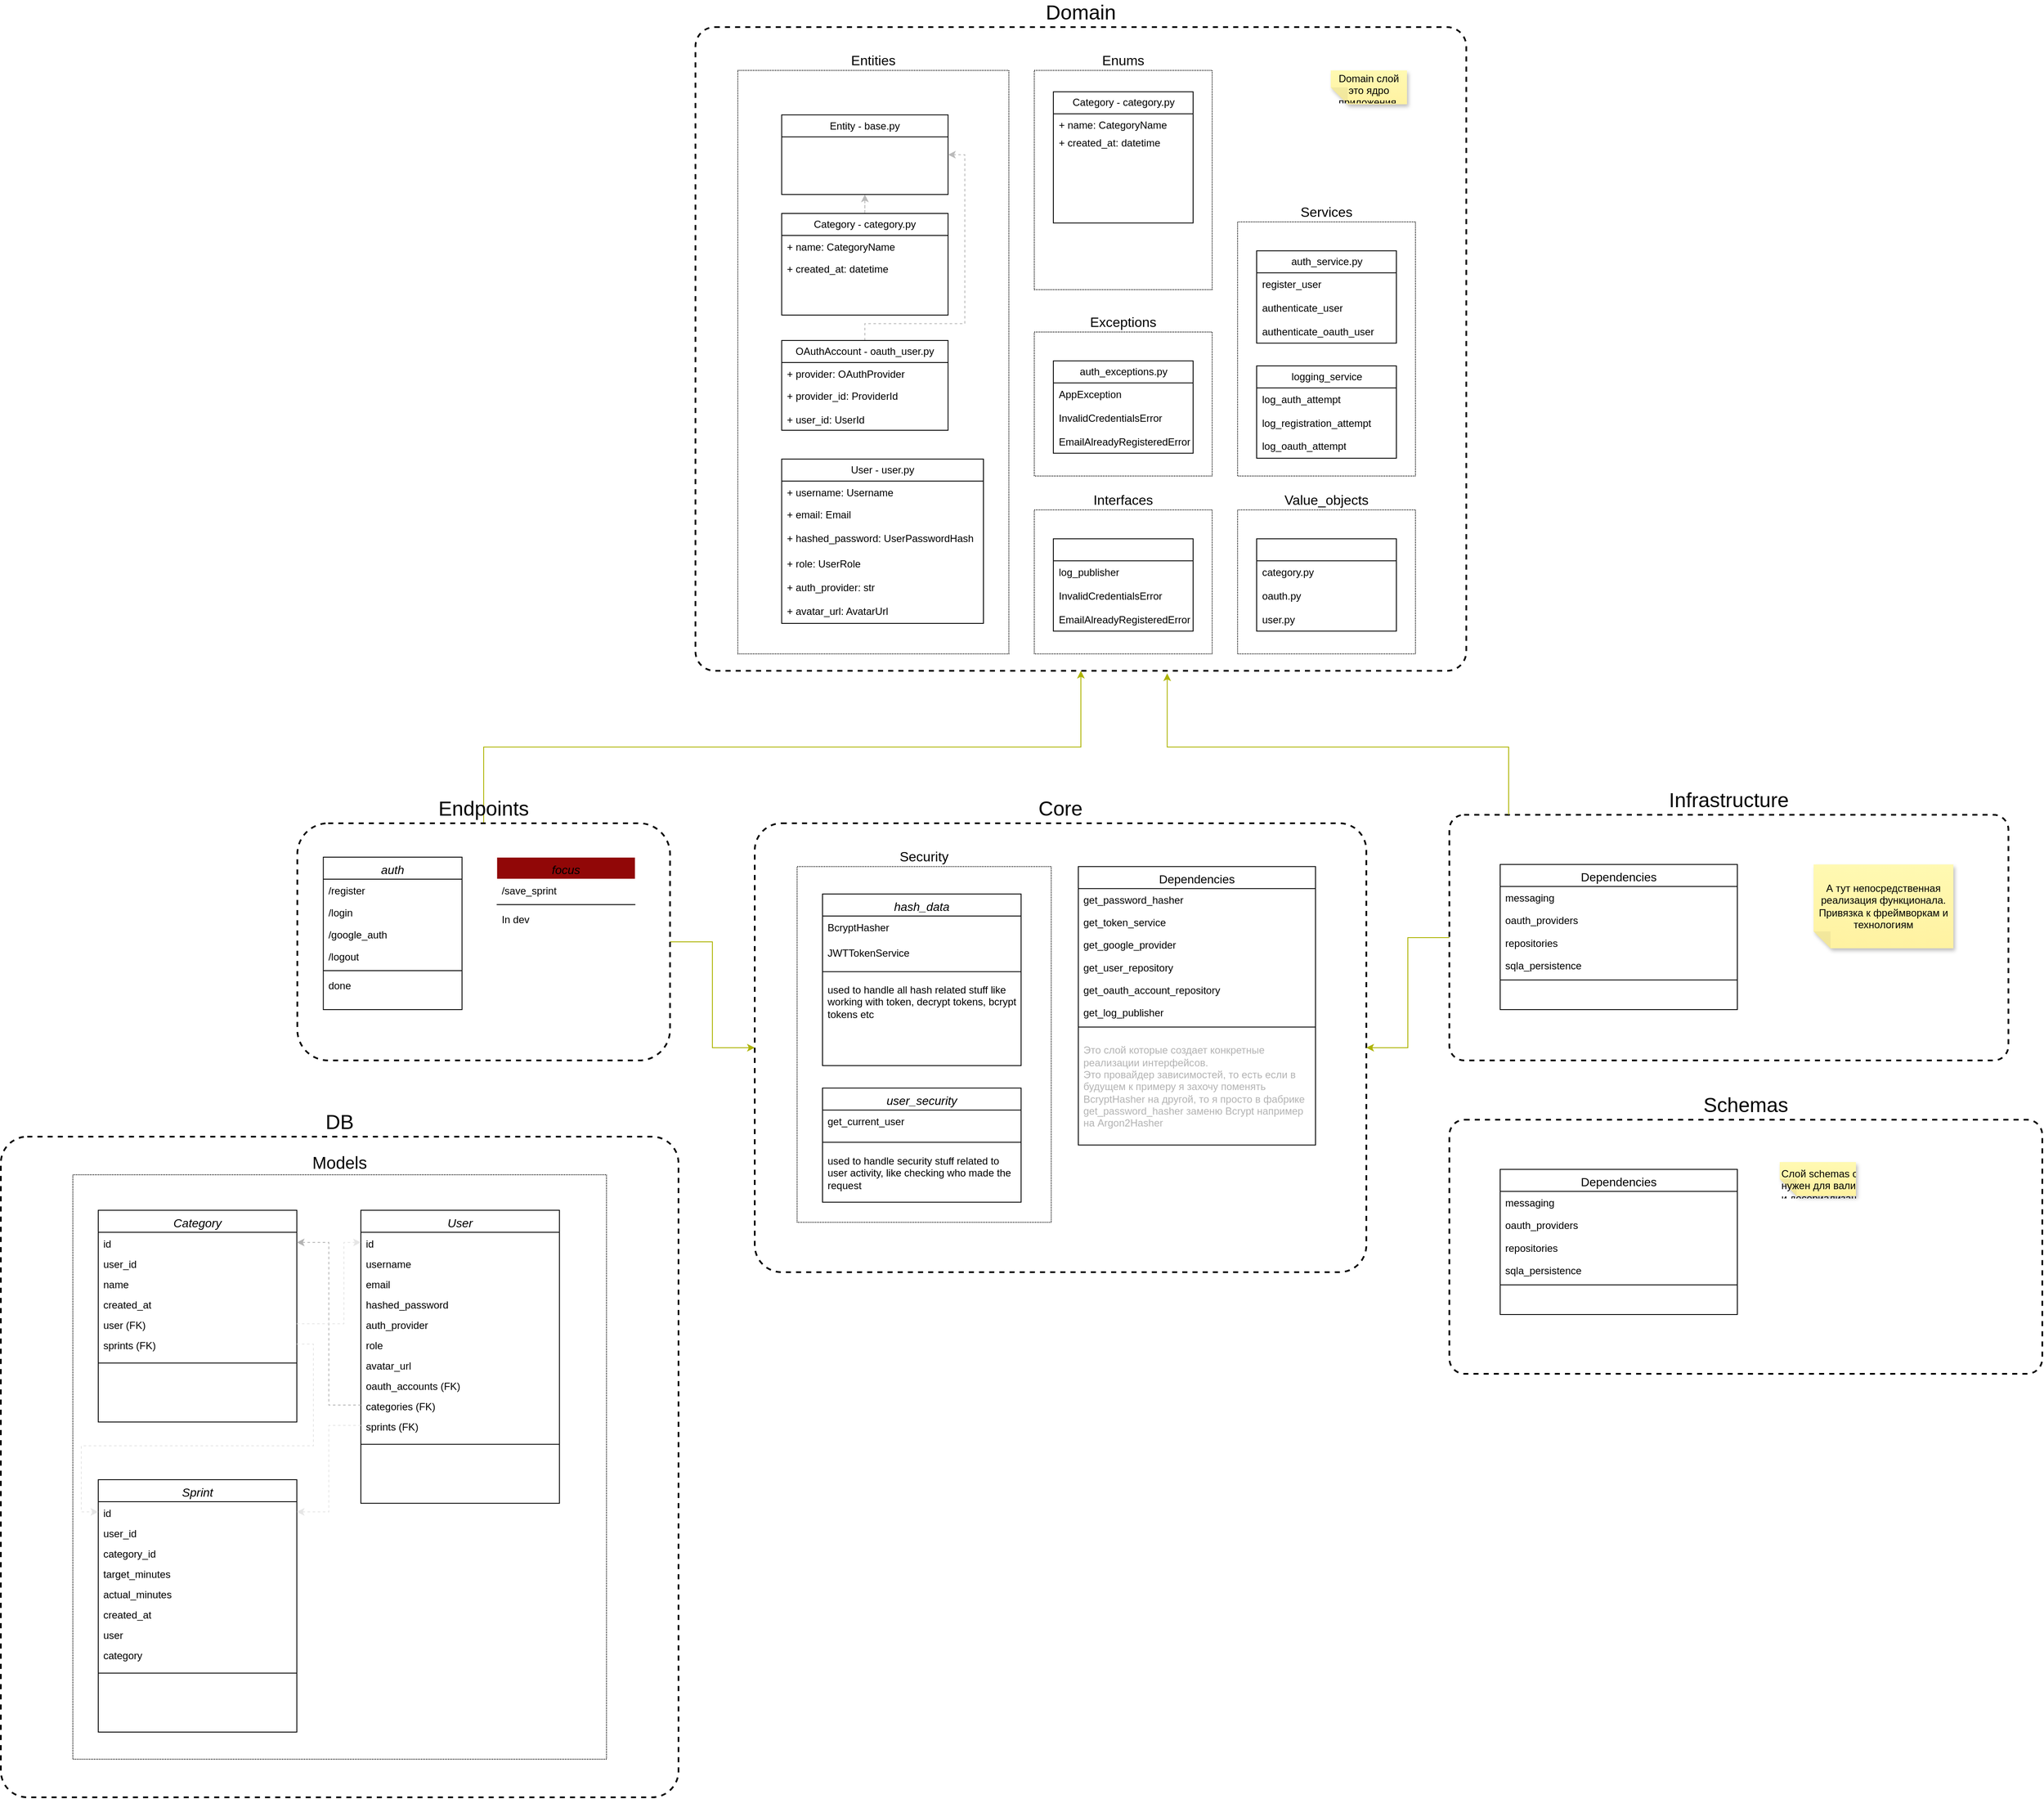 <mxfile version="24.0.4" type="device">
  <diagram id="C5RBs43oDa-KdzZeNtuy" name="Page-1">
    <mxGraphModel dx="3987" dy="3458" grid="1" gridSize="10" guides="1" tooltips="1" connect="1" arrows="1" fold="1" page="0" pageScale="1" pageWidth="827" pageHeight="1169" math="0" shadow="0">
      <root>
        <mxCell id="WIyWlLk6GJQsqaUBKTNV-0" />
        <mxCell id="WIyWlLk6GJQsqaUBKTNV-1" parent="WIyWlLk6GJQsqaUBKTNV-0" />
        <mxCell id="VUnFhJdVF2Mi3JcY_bvd-32" style="edgeStyle=orthogonalEdgeStyle;rounded=0;orthogonalLoop=1;jettySize=auto;html=1;entryX=0.5;entryY=1;entryDx=0;entryDy=0;strokeColor=#ADB300;strokeWidth=1;align=center;verticalAlign=middle;fontFamily=Helvetica;fontSize=11;fontColor=default;labelBackgroundColor=default;endArrow=classic;" edge="1" parent="WIyWlLk6GJQsqaUBKTNV-1" source="K3Dl5Kygm6COK2KTp0Mx-0" target="K3Dl5Kygm6COK2KTp0Mx-96">
          <mxGeometry relative="1" as="geometry">
            <Array as="points">
              <mxPoint x="-100" y="-320" />
              <mxPoint x="605" y="-320" />
            </Array>
          </mxGeometry>
        </mxCell>
        <mxCell id="VUnFhJdVF2Mi3JcY_bvd-33" style="edgeStyle=orthogonalEdgeStyle;rounded=0;orthogonalLoop=1;jettySize=auto;html=1;entryX=0;entryY=0.5;entryDx=0;entryDy=0;strokeColor=#ADB300;strokeWidth=1;align=center;verticalAlign=middle;fontFamily=Helvetica;fontSize=11;fontColor=default;labelBackgroundColor=default;endArrow=classic;" edge="1" parent="WIyWlLk6GJQsqaUBKTNV-1" source="K3Dl5Kygm6COK2KTp0Mx-0" target="K3Dl5Kygm6COK2KTp0Mx-11">
          <mxGeometry relative="1" as="geometry" />
        </mxCell>
        <mxCell id="K3Dl5Kygm6COK2KTp0Mx-0" value="Endpoints" style="rounded=1;whiteSpace=wrap;html=1;dashed=1;fillColor=none;arcSize=13;horizontal=1;verticalAlign=bottom;labelPosition=center;verticalLabelPosition=top;align=center;container=1;glass=0;fontSize=24;strokeWidth=2;" parent="WIyWlLk6GJQsqaUBKTNV-1" vertex="1">
          <mxGeometry x="-320" y="-230" width="440" height="280" as="geometry">
            <mxRectangle x="-310" y="-230" width="90" height="30" as="alternateBounds" />
          </mxGeometry>
        </mxCell>
        <mxCell id="zkfFHV4jXpPFQw0GAbJ--0" value="auth" style="swimlane;fontStyle=2;align=center;verticalAlign=top;childLayout=stackLayout;horizontal=1;startSize=26;horizontalStack=0;resizeParent=1;resizeLast=0;collapsible=1;marginBottom=0;rounded=0;shadow=0;strokeWidth=1;fontSize=14;" parent="K3Dl5Kygm6COK2KTp0Mx-0" vertex="1">
          <mxGeometry x="30.698" y="40" width="163.721" height="180" as="geometry">
            <mxRectangle x="220" y="120" width="160" height="26" as="alternateBounds" />
          </mxGeometry>
        </mxCell>
        <mxCell id="zkfFHV4jXpPFQw0GAbJ--1" value="/register" style="text;align=left;verticalAlign=top;spacingLeft=4;spacingRight=4;overflow=hidden;rotatable=0;points=[[0,0.5],[1,0.5]];portConstraint=eastwest;" parent="zkfFHV4jXpPFQw0GAbJ--0" vertex="1">
          <mxGeometry y="26" width="163.721" height="26" as="geometry" />
        </mxCell>
        <mxCell id="zkfFHV4jXpPFQw0GAbJ--2" value="/login" style="text;align=left;verticalAlign=top;spacingLeft=4;spacingRight=4;overflow=hidden;rotatable=0;points=[[0,0.5],[1,0.5]];portConstraint=eastwest;rounded=0;shadow=0;html=0;" parent="zkfFHV4jXpPFQw0GAbJ--0" vertex="1">
          <mxGeometry y="52" width="163.721" height="26" as="geometry" />
        </mxCell>
        <mxCell id="K3Dl5Kygm6COK2KTp0Mx-1" value="/google_auth" style="text;align=left;verticalAlign=top;spacingLeft=4;spacingRight=4;overflow=hidden;rotatable=0;points=[[0,0.5],[1,0.5]];portConstraint=eastwest;rounded=0;shadow=0;html=0;" parent="zkfFHV4jXpPFQw0GAbJ--0" vertex="1">
          <mxGeometry y="78" width="163.721" height="26" as="geometry" />
        </mxCell>
        <mxCell id="K3Dl5Kygm6COK2KTp0Mx-2" value="/logout" style="text;align=left;verticalAlign=top;spacingLeft=4;spacingRight=4;overflow=hidden;rotatable=0;points=[[0,0.5],[1,0.5]];portConstraint=eastwest;rounded=0;shadow=0;html=0;" parent="zkfFHV4jXpPFQw0GAbJ--0" vertex="1">
          <mxGeometry y="104" width="163.721" height="26" as="geometry" />
        </mxCell>
        <mxCell id="zkfFHV4jXpPFQw0GAbJ--4" value="" style="line;html=1;strokeWidth=1;align=left;verticalAlign=middle;spacingTop=-1;spacingLeft=3;spacingRight=3;rotatable=0;labelPosition=right;points=[];portConstraint=eastwest;" parent="zkfFHV4jXpPFQw0GAbJ--0" vertex="1">
          <mxGeometry y="130" width="163.721" height="8" as="geometry" />
        </mxCell>
        <mxCell id="K3Dl5Kygm6COK2KTp0Mx-3" value="done" style="text;align=left;verticalAlign=top;spacingLeft=4;spacingRight=4;overflow=hidden;rotatable=0;points=[[0,0.5],[1,0.5]];portConstraint=eastwest;rounded=0;shadow=0;html=0;" parent="zkfFHV4jXpPFQw0GAbJ--0" vertex="1">
          <mxGeometry y="138" width="163.721" height="26" as="geometry" />
        </mxCell>
        <mxCell id="K3Dl5Kygm6COK2KTp0Mx-4" value="focus" style="swimlane;fontStyle=2;align=center;verticalAlign=top;childLayout=stackLayout;horizontal=1;startSize=26;horizontalStack=0;resizeParent=1;resizeLast=0;collapsible=1;marginBottom=0;rounded=0;shadow=0;strokeWidth=1;fillColor=#910707;fontColor=default;strokeColor=#FFFFFF;labelBackgroundColor=none;labelBorderColor=none;fontSize=14;" parent="K3Dl5Kygm6COK2KTp0Mx-0" vertex="1">
          <mxGeometry x="235.349" y="40" width="163.721" height="180" as="geometry">
            <mxRectangle x="220" y="120" width="160" height="26" as="alternateBounds" />
          </mxGeometry>
        </mxCell>
        <mxCell id="K3Dl5Kygm6COK2KTp0Mx-5" value="/save_sprint" style="text;align=left;verticalAlign=top;spacingLeft=4;spacingRight=4;overflow=hidden;rotatable=0;points=[[0,0.5],[1,0.5]];portConstraint=eastwest;" parent="K3Dl5Kygm6COK2KTp0Mx-4" vertex="1">
          <mxGeometry y="26" width="163.721" height="26" as="geometry" />
        </mxCell>
        <mxCell id="K3Dl5Kygm6COK2KTp0Mx-9" value="" style="line;html=1;strokeWidth=1;align=left;verticalAlign=middle;spacingTop=-1;spacingLeft=3;spacingRight=3;rotatable=0;labelPosition=right;points=[];portConstraint=eastwest;" parent="K3Dl5Kygm6COK2KTp0Mx-4" vertex="1">
          <mxGeometry y="52" width="163.721" height="8" as="geometry" />
        </mxCell>
        <mxCell id="K3Dl5Kygm6COK2KTp0Mx-10" value="In dev" style="text;align=left;verticalAlign=top;spacingLeft=4;spacingRight=4;overflow=hidden;rotatable=0;points=[[0,0.5],[1,0.5]];portConstraint=eastwest;rounded=0;shadow=0;html=0;" parent="K3Dl5Kygm6COK2KTp0Mx-4" vertex="1">
          <mxGeometry y="60" width="163.721" height="26" as="geometry" />
        </mxCell>
        <mxCell id="K3Dl5Kygm6COK2KTp0Mx-11" value="Core" style="rounded=1;whiteSpace=wrap;html=1;dashed=1;fillColor=none;arcSize=6;horizontal=1;verticalAlign=bottom;labelPosition=center;verticalLabelPosition=top;align=center;container=1;glass=0;fontSize=24;imageAspect=1;recursiveResize=0;autosize=1;resizeWidth=1;resizeHeight=1;snapToPoint=0;editable=1;movable=1;resizable=1;rotatable=1;deletable=1;locked=0;connectable=1;strokeWidth=2;" parent="WIyWlLk6GJQsqaUBKTNV-1" vertex="1">
          <mxGeometry x="220" y="-230" width="722" height="530" as="geometry">
            <mxRectangle x="200" y="-230" width="90" height="30" as="alternateBounds" />
          </mxGeometry>
        </mxCell>
        <mxCell id="K3Dl5Kygm6COK2KTp0Mx-19" value="Security" style="rounded=0;whiteSpace=wrap;html=1;dashed=1;fillColor=none;arcSize=13;horizontal=1;verticalAlign=bottom;labelPosition=center;verticalLabelPosition=top;align=center;container=1;glass=0;fontSize=16;dashPattern=1 1;imageAspect=0;recursiveResize=0;" parent="K3Dl5Kygm6COK2KTp0Mx-11" vertex="1">
          <mxGeometry x="50" y="51.087" width="300" height="420" as="geometry">
            <mxRectangle x="50" y="51.087" width="90" height="30.652" as="alternateBounds" />
          </mxGeometry>
        </mxCell>
        <mxCell id="K3Dl5Kygm6COK2KTp0Mx-12" value="hash_data" style="swimlane;fontStyle=2;align=center;verticalAlign=top;childLayout=stackLayout;horizontal=1;startSize=26;horizontalStack=0;resizeParent=1;resizeLast=0;collapsible=1;marginBottom=0;rounded=0;shadow=0;strokeWidth=1;fontSize=14;" parent="K3Dl5Kygm6COK2KTp0Mx-19" vertex="1">
          <mxGeometry x="30" y="32.469" width="234.42" height="202.563" as="geometry">
            <mxRectangle x="220" y="120" width="160" height="26" as="alternateBounds" />
          </mxGeometry>
        </mxCell>
        <mxCell id="K3Dl5Kygm6COK2KTp0Mx-13" value="BcryptHasher" style="text;align=left;verticalAlign=top;spacingLeft=4;spacingRight=4;overflow=hidden;rotatable=0;points=[[0,0.5],[1,0.5]];portConstraint=eastwest;" parent="K3Dl5Kygm6COK2KTp0Mx-12" vertex="1">
          <mxGeometry y="26" width="234.42" height="29.971" as="geometry" />
        </mxCell>
        <mxCell id="K3Dl5Kygm6COK2KTp0Mx-14" value="JWTTokenService" style="text;align=left;verticalAlign=top;spacingLeft=4;spacingRight=4;overflow=hidden;rotatable=0;points=[[0,0.5],[1,0.5]];portConstraint=eastwest;rounded=0;shadow=0;html=0;" parent="K3Dl5Kygm6COK2KTp0Mx-12" vertex="1">
          <mxGeometry y="55.971" width="234.42" height="27.736" as="geometry" />
        </mxCell>
        <mxCell id="K3Dl5Kygm6COK2KTp0Mx-17" value="" style="line;html=1;strokeWidth=1;align=left;verticalAlign=middle;spacingTop=-1;spacingLeft=3;spacingRight=3;rotatable=0;labelPosition=right;points=[];portConstraint=eastwest;" parent="K3Dl5Kygm6COK2KTp0Mx-12" vertex="1">
          <mxGeometry y="83.707" width="234.42" height="16.056" as="geometry" />
        </mxCell>
        <mxCell id="K3Dl5Kygm6COK2KTp0Mx-18" value="used to handle all hash related stuff like working with token, decrypt tokens, bcrypt tokens etc&#xa;" style="text;align=left;verticalAlign=top;spacingLeft=4;spacingRight=4;overflow=hidden;rotatable=0;points=[[0,0.5],[1,0.5]];portConstraint=eastwest;rounded=0;shadow=0;html=0;whiteSpace=wrap;" parent="K3Dl5Kygm6COK2KTp0Mx-12" vertex="1">
          <mxGeometry y="99.763" width="234.42" height="96.332" as="geometry" />
        </mxCell>
        <mxCell id="K3Dl5Kygm6COK2KTp0Mx-25" value="user_security" style="swimlane;fontStyle=2;align=center;verticalAlign=top;childLayout=stackLayout;horizontal=1;startSize=26;horizontalStack=0;resizeParent=1;resizeLast=0;collapsible=1;marginBottom=0;rounded=0;shadow=0;strokeWidth=1;fontSize=14;" parent="K3Dl5Kygm6COK2KTp0Mx-19" vertex="1">
          <mxGeometry x="30" y="261.565" width="234.42" height="134.677" as="geometry">
            <mxRectangle x="220" y="120" width="160" height="26" as="alternateBounds" />
          </mxGeometry>
        </mxCell>
        <mxCell id="K3Dl5Kygm6COK2KTp0Mx-26" value="get_current_user" style="text;align=left;verticalAlign=top;spacingLeft=4;spacingRight=4;overflow=hidden;rotatable=0;points=[[0,0.5],[1,0.5]];portConstraint=eastwest;" parent="K3Dl5Kygm6COK2KTp0Mx-25" vertex="1">
          <mxGeometry y="26" width="234.42" height="29.971" as="geometry" />
        </mxCell>
        <mxCell id="K3Dl5Kygm6COK2KTp0Mx-28" value="" style="line;html=1;strokeWidth=1;align=left;verticalAlign=middle;spacingTop=-1;spacingLeft=3;spacingRight=3;rotatable=0;labelPosition=right;points=[];portConstraint=eastwest;" parent="K3Dl5Kygm6COK2KTp0Mx-25" vertex="1">
          <mxGeometry y="55.971" width="234.42" height="16.056" as="geometry" />
        </mxCell>
        <mxCell id="K3Dl5Kygm6COK2KTp0Mx-29" value="used to handle security stuff related to user activity, like checking who made the request&#xa;" style="text;align=left;verticalAlign=top;spacingLeft=4;spacingRight=4;overflow=hidden;rotatable=0;points=[[0,0.5],[1,0.5]];portConstraint=eastwest;rounded=0;shadow=0;html=0;whiteSpace=wrap;" parent="K3Dl5Kygm6COK2KTp0Mx-25" vertex="1">
          <mxGeometry y="72.027" width="234.42" height="60.232" as="geometry" />
        </mxCell>
        <mxCell id="K3Dl5Kygm6COK2KTp0Mx-30" value="Dependencies" style="swimlane;fontStyle=0;align=center;verticalAlign=top;childLayout=stackLayout;horizontal=1;startSize=26;horizontalStack=0;resizeParent=1;resizeLast=0;collapsible=1;marginBottom=0;rounded=0;shadow=0;strokeWidth=1;fontSize=14;" parent="K3Dl5Kygm6COK2KTp0Mx-11" vertex="1">
          <mxGeometry x="382" y="51.087" width="280" height="328.81" as="geometry">
            <mxRectangle x="175" y="51.087" width="160" height="26" as="alternateBounds" />
          </mxGeometry>
        </mxCell>
        <mxCell id="K3Dl5Kygm6COK2KTp0Mx-31" value="get_password_hasher" style="text;align=left;verticalAlign=top;spacingLeft=4;spacingRight=4;overflow=hidden;rotatable=0;points=[[0,0.5],[1,0.5]];portConstraint=eastwest;" parent="K3Dl5Kygm6COK2KTp0Mx-30" vertex="1">
          <mxGeometry y="26" width="280" height="26.565" as="geometry" />
        </mxCell>
        <mxCell id="K3Dl5Kygm6COK2KTp0Mx-32" value="get_token_service" style="text;align=left;verticalAlign=top;spacingLeft=4;spacingRight=4;overflow=hidden;rotatable=0;points=[[0,0.5],[1,0.5]];portConstraint=eastwest;rounded=0;shadow=0;html=0;" parent="K3Dl5Kygm6COK2KTp0Mx-30" vertex="1">
          <mxGeometry y="52.565" width="280" height="26.565" as="geometry" />
        </mxCell>
        <mxCell id="K3Dl5Kygm6COK2KTp0Mx-33" value="get_google_provider" style="text;align=left;verticalAlign=top;spacingLeft=4;spacingRight=4;overflow=hidden;rotatable=0;points=[[0,0.5],[1,0.5]];portConstraint=eastwest;rounded=0;shadow=0;html=0;" parent="K3Dl5Kygm6COK2KTp0Mx-30" vertex="1">
          <mxGeometry y="79.13" width="280" height="26.565" as="geometry" />
        </mxCell>
        <mxCell id="K3Dl5Kygm6COK2KTp0Mx-34" value="get_user_repository" style="text;align=left;verticalAlign=top;spacingLeft=4;spacingRight=4;overflow=hidden;rotatable=0;points=[[0,0.5],[1,0.5]];portConstraint=eastwest;rounded=0;shadow=0;html=0;" parent="K3Dl5Kygm6COK2KTp0Mx-30" vertex="1">
          <mxGeometry y="105.696" width="280" height="26.565" as="geometry" />
        </mxCell>
        <mxCell id="K3Dl5Kygm6COK2KTp0Mx-35" value="get_oauth_account_repository" style="text;align=left;verticalAlign=top;spacingLeft=4;spacingRight=4;overflow=hidden;rotatable=0;points=[[0,0.5],[1,0.5]];portConstraint=eastwest;rounded=0;shadow=0;html=0;" parent="K3Dl5Kygm6COK2KTp0Mx-30" vertex="1">
          <mxGeometry y="132.261" width="280" height="26.565" as="geometry" />
        </mxCell>
        <mxCell id="K3Dl5Kygm6COK2KTp0Mx-39" value="get_log_publisher" style="text;align=left;verticalAlign=top;spacingLeft=4;spacingRight=4;overflow=hidden;rotatable=0;points=[[0,0.5],[1,0.5]];portConstraint=eastwest;rounded=0;shadow=0;html=0;" parent="K3Dl5Kygm6COK2KTp0Mx-30" vertex="1">
          <mxGeometry y="158.826" width="280" height="26.565" as="geometry" />
        </mxCell>
        <mxCell id="K3Dl5Kygm6COK2KTp0Mx-36" value="" style="line;html=1;strokeWidth=1;align=left;verticalAlign=middle;spacingTop=-1;spacingLeft=3;spacingRight=3;rotatable=0;labelPosition=right;points=[];portConstraint=eastwest;" parent="K3Dl5Kygm6COK2KTp0Mx-30" vertex="1">
          <mxGeometry y="185.391" width="280" height="8.174" as="geometry" />
        </mxCell>
        <mxCell id="K3Dl5Kygm6COK2KTp0Mx-37" value="Это слой которые создает конкретные реализации интерфейсов.&#xa;Это провайдер зависимостей, то есть если в будущем к примеру я захочу поменять BcryptHasher на другой, то я просто в фабрике get_password_hasher заменю Bcrypt например на Argon2Hasher" style="text;align=left;verticalAlign=middle;spacingLeft=4;spacingRight=4;overflow=hidden;rotatable=0;points=[[0,0.5],[1,0.5]];portConstraint=eastwest;whiteSpace=wrap;fontColor=#B3B3B3;" parent="K3Dl5Kygm6COK2KTp0Mx-30" vertex="1">
          <mxGeometry y="193.565" width="280" height="132.826" as="geometry" />
        </mxCell>
        <mxCell id="K3Dl5Kygm6COK2KTp0Mx-40" value="DB" style="rounded=1;whiteSpace=wrap;html=1;dashed=1;fillColor=none;arcSize=4;horizontal=1;verticalAlign=bottom;labelPosition=center;verticalLabelPosition=top;align=center;container=1;glass=0;fontSize=24;strokeWidth=2;" parent="WIyWlLk6GJQsqaUBKTNV-1" vertex="1">
          <mxGeometry x="-670" y="140" width="800" height="780" as="geometry">
            <mxRectangle x="-310" y="-230" width="90" height="30" as="alternateBounds" />
          </mxGeometry>
        </mxCell>
        <mxCell id="K3Dl5Kygm6COK2KTp0Mx-52" value="Models" style="rounded=0;whiteSpace=wrap;html=1;dashed=1;fillColor=none;arcSize=13;horizontal=1;verticalAlign=bottom;labelPosition=center;verticalLabelPosition=top;align=center;container=1;glass=0;fontSize=20;dashPattern=1 1;imageAspect=0;recursiveResize=0;" parent="K3Dl5Kygm6COK2KTp0Mx-40" vertex="1">
          <mxGeometry x="85" y="45" width="630" height="690" as="geometry">
            <mxRectangle x="50" y="51.087" width="90" height="30.652" as="alternateBounds" />
          </mxGeometry>
        </mxCell>
        <mxCell id="K3Dl5Kygm6COK2KTp0Mx-53" value="Category" style="swimlane;fontStyle=2;align=center;verticalAlign=top;childLayout=stackLayout;horizontal=1;startSize=26;horizontalStack=0;resizeParent=1;resizeLast=0;collapsible=1;marginBottom=0;rounded=0;shadow=0;strokeWidth=1;fontSize=14;" parent="K3Dl5Kygm6COK2KTp0Mx-52" vertex="1">
          <mxGeometry x="30" y="41.85" width="234.42" height="250.004" as="geometry">
            <mxRectangle x="220" y="120" width="160" height="26" as="alternateBounds" />
          </mxGeometry>
        </mxCell>
        <mxCell id="K3Dl5Kygm6COK2KTp0Mx-54" value="id" style="text;align=left;verticalAlign=top;spacingLeft=4;spacingRight=4;overflow=hidden;rotatable=0;points=[[0,0.5],[1,0.5]];portConstraint=eastwest;" parent="K3Dl5Kygm6COK2KTp0Mx-53" vertex="1">
          <mxGeometry y="26" width="234.42" height="24" as="geometry" />
        </mxCell>
        <mxCell id="K3Dl5Kygm6COK2KTp0Mx-62" value="user_id" style="text;align=left;verticalAlign=top;spacingLeft=4;spacingRight=4;overflow=hidden;rotatable=0;points=[[0,0.5],[1,0.5]];portConstraint=eastwest;" parent="K3Dl5Kygm6COK2KTp0Mx-53" vertex="1">
          <mxGeometry y="50" width="234.42" height="24" as="geometry" />
        </mxCell>
        <mxCell id="K3Dl5Kygm6COK2KTp0Mx-63" value="name" style="text;align=left;verticalAlign=top;spacingLeft=4;spacingRight=4;overflow=hidden;rotatable=0;points=[[0,0.5],[1,0.5]];portConstraint=eastwest;" parent="K3Dl5Kygm6COK2KTp0Mx-53" vertex="1">
          <mxGeometry y="74" width="234.42" height="24" as="geometry" />
        </mxCell>
        <mxCell id="K3Dl5Kygm6COK2KTp0Mx-64" value="created_at" style="text;align=left;verticalAlign=top;spacingLeft=4;spacingRight=4;overflow=hidden;rotatable=0;points=[[0,0.5],[1,0.5]];portConstraint=eastwest;" parent="K3Dl5Kygm6COK2KTp0Mx-53" vertex="1">
          <mxGeometry y="98" width="234.42" height="24" as="geometry" />
        </mxCell>
        <mxCell id="K3Dl5Kygm6COK2KTp0Mx-65" value="user (FK)" style="text;align=left;verticalAlign=top;spacingLeft=4;spacingRight=4;overflow=hidden;rotatable=0;points=[[0,0.5],[1,0.5]];portConstraint=eastwest;" parent="K3Dl5Kygm6COK2KTp0Mx-53" vertex="1">
          <mxGeometry y="122" width="234.42" height="24" as="geometry" />
        </mxCell>
        <mxCell id="K3Dl5Kygm6COK2KTp0Mx-66" value="sprints (FK)" style="text;align=left;verticalAlign=top;spacingLeft=4;spacingRight=4;overflow=hidden;rotatable=0;points=[[0,0.5],[1,0.5]];portConstraint=eastwest;" parent="K3Dl5Kygm6COK2KTp0Mx-53" vertex="1">
          <mxGeometry y="146" width="234.42" height="24" as="geometry" />
        </mxCell>
        <mxCell id="K3Dl5Kygm6COK2KTp0Mx-56" value="" style="line;html=1;strokeWidth=1;align=left;verticalAlign=middle;spacingTop=-1;spacingLeft=3;spacingRight=3;rotatable=0;labelPosition=right;points=[];portConstraint=eastwest;" parent="K3Dl5Kygm6COK2KTp0Mx-53" vertex="1">
          <mxGeometry y="170" width="234.42" height="20.694" as="geometry" />
        </mxCell>
        <mxCell id="K3Dl5Kygm6COK2KTp0Mx-57" value="&#xa;" style="text;align=left;verticalAlign=top;spacingLeft=4;spacingRight=4;overflow=hidden;rotatable=0;points=[[0,0.5],[1,0.5]];portConstraint=eastwest;rounded=0;shadow=0;html=0;whiteSpace=wrap;" parent="K3Dl5Kygm6COK2KTp0Mx-53" vertex="1">
          <mxGeometry y="190.694" width="234.42" height="59.31" as="geometry" />
        </mxCell>
        <mxCell id="K3Dl5Kygm6COK2KTp0Mx-68" value="Sprint" style="swimlane;fontStyle=2;align=center;verticalAlign=top;childLayout=stackLayout;horizontal=1;startSize=26;horizontalStack=0;resizeParent=1;resizeLast=0;collapsible=1;marginBottom=0;rounded=0;shadow=0;strokeWidth=1;fontSize=14;" parent="K3Dl5Kygm6COK2KTp0Mx-52" vertex="1">
          <mxGeometry x="30" y="360" width="234.42" height="298.004" as="geometry">
            <mxRectangle x="30" y="300" width="160" height="26" as="alternateBounds" />
          </mxGeometry>
        </mxCell>
        <mxCell id="K3Dl5Kygm6COK2KTp0Mx-69" value="id" style="text;align=left;verticalAlign=top;spacingLeft=4;spacingRight=4;overflow=hidden;rotatable=0;points=[[0,0.5],[1,0.5]];portConstraint=eastwest;" parent="K3Dl5Kygm6COK2KTp0Mx-68" vertex="1">
          <mxGeometry y="26" width="234.42" height="24" as="geometry" />
        </mxCell>
        <mxCell id="K3Dl5Kygm6COK2KTp0Mx-70" value="user_id" style="text;align=left;verticalAlign=top;spacingLeft=4;spacingRight=4;overflow=hidden;rotatable=0;points=[[0,0.5],[1,0.5]];portConstraint=eastwest;" parent="K3Dl5Kygm6COK2KTp0Mx-68" vertex="1">
          <mxGeometry y="50" width="234.42" height="24" as="geometry" />
        </mxCell>
        <mxCell id="K3Dl5Kygm6COK2KTp0Mx-71" value="category_id" style="text;align=left;verticalAlign=top;spacingLeft=4;spacingRight=4;overflow=hidden;rotatable=0;points=[[0,0.5],[1,0.5]];portConstraint=eastwest;" parent="K3Dl5Kygm6COK2KTp0Mx-68" vertex="1">
          <mxGeometry y="74" width="234.42" height="24" as="geometry" />
        </mxCell>
        <mxCell id="K3Dl5Kygm6COK2KTp0Mx-72" value="target_minutes" style="text;align=left;verticalAlign=top;spacingLeft=4;spacingRight=4;overflow=hidden;rotatable=0;points=[[0,0.5],[1,0.5]];portConstraint=eastwest;" parent="K3Dl5Kygm6COK2KTp0Mx-68" vertex="1">
          <mxGeometry y="98" width="234.42" height="24" as="geometry" />
        </mxCell>
        <mxCell id="K3Dl5Kygm6COK2KTp0Mx-73" value="actual_minutes" style="text;align=left;verticalAlign=top;spacingLeft=4;spacingRight=4;overflow=hidden;rotatable=0;points=[[0,0.5],[1,0.5]];portConstraint=eastwest;" parent="K3Dl5Kygm6COK2KTp0Mx-68" vertex="1">
          <mxGeometry y="122" width="234.42" height="24" as="geometry" />
        </mxCell>
        <mxCell id="K3Dl5Kygm6COK2KTp0Mx-74" value="created_at" style="text;align=left;verticalAlign=top;spacingLeft=4;spacingRight=4;overflow=hidden;rotatable=0;points=[[0,0.5],[1,0.5]];portConstraint=eastwest;" parent="K3Dl5Kygm6COK2KTp0Mx-68" vertex="1">
          <mxGeometry y="146" width="234.42" height="24" as="geometry" />
        </mxCell>
        <mxCell id="K3Dl5Kygm6COK2KTp0Mx-77" value="user" style="text;align=left;verticalAlign=top;spacingLeft=4;spacingRight=4;overflow=hidden;rotatable=0;points=[[0,0.5],[1,0.5]];portConstraint=eastwest;" parent="K3Dl5Kygm6COK2KTp0Mx-68" vertex="1">
          <mxGeometry y="170" width="234.42" height="24" as="geometry" />
        </mxCell>
        <mxCell id="K3Dl5Kygm6COK2KTp0Mx-78" value="category" style="text;align=left;verticalAlign=top;spacingLeft=4;spacingRight=4;overflow=hidden;rotatable=0;points=[[0,0.5],[1,0.5]];portConstraint=eastwest;" parent="K3Dl5Kygm6COK2KTp0Mx-68" vertex="1">
          <mxGeometry y="194" width="234.42" height="24" as="geometry" />
        </mxCell>
        <mxCell id="K3Dl5Kygm6COK2KTp0Mx-75" value="" style="line;html=1;strokeWidth=1;align=left;verticalAlign=middle;spacingTop=-1;spacingLeft=3;spacingRight=3;rotatable=0;labelPosition=right;points=[];portConstraint=eastwest;" parent="K3Dl5Kygm6COK2KTp0Mx-68" vertex="1">
          <mxGeometry y="218" width="234.42" height="20.694" as="geometry" />
        </mxCell>
        <mxCell id="K3Dl5Kygm6COK2KTp0Mx-76" value="&#xa;" style="text;align=left;verticalAlign=top;spacingLeft=4;spacingRight=4;overflow=hidden;rotatable=0;points=[[0,0.5],[1,0.5]];portConstraint=eastwest;rounded=0;shadow=0;html=0;whiteSpace=wrap;" parent="K3Dl5Kygm6COK2KTp0Mx-68" vertex="1">
          <mxGeometry y="238.694" width="234.42" height="59.31" as="geometry" />
        </mxCell>
        <mxCell id="K3Dl5Kygm6COK2KTp0Mx-79" value="User" style="swimlane;fontStyle=2;align=center;verticalAlign=top;childLayout=stackLayout;horizontal=1;startSize=26;horizontalStack=0;resizeParent=1;resizeLast=0;collapsible=1;marginBottom=0;rounded=0;shadow=0;strokeWidth=1;fontSize=14;" parent="K3Dl5Kygm6COK2KTp0Mx-52" vertex="1">
          <mxGeometry x="340" y="41.85" width="234.42" height="346.004" as="geometry">
            <mxRectangle x="220" y="120" width="160" height="26" as="alternateBounds" />
          </mxGeometry>
        </mxCell>
        <mxCell id="K3Dl5Kygm6COK2KTp0Mx-80" value="id" style="text;align=left;verticalAlign=top;spacingLeft=4;spacingRight=4;overflow=hidden;rotatable=0;points=[[0,0.5],[1,0.5]];portConstraint=eastwest;" parent="K3Dl5Kygm6COK2KTp0Mx-79" vertex="1">
          <mxGeometry y="26" width="234.42" height="24" as="geometry" />
        </mxCell>
        <mxCell id="K3Dl5Kygm6COK2KTp0Mx-81" value="username" style="text;align=left;verticalAlign=top;spacingLeft=4;spacingRight=4;overflow=hidden;rotatable=0;points=[[0,0.5],[1,0.5]];portConstraint=eastwest;" parent="K3Dl5Kygm6COK2KTp0Mx-79" vertex="1">
          <mxGeometry y="50" width="234.42" height="24" as="geometry" />
        </mxCell>
        <mxCell id="K3Dl5Kygm6COK2KTp0Mx-82" value="email" style="text;align=left;verticalAlign=top;spacingLeft=4;spacingRight=4;overflow=hidden;rotatable=0;points=[[0,0.5],[1,0.5]];portConstraint=eastwest;" parent="K3Dl5Kygm6COK2KTp0Mx-79" vertex="1">
          <mxGeometry y="74" width="234.42" height="24" as="geometry" />
        </mxCell>
        <mxCell id="K3Dl5Kygm6COK2KTp0Mx-83" value="hashed_password" style="text;align=left;verticalAlign=top;spacingLeft=4;spacingRight=4;overflow=hidden;rotatable=0;points=[[0,0.5],[1,0.5]];portConstraint=eastwest;" parent="K3Dl5Kygm6COK2KTp0Mx-79" vertex="1">
          <mxGeometry y="98" width="234.42" height="24" as="geometry" />
        </mxCell>
        <mxCell id="K3Dl5Kygm6COK2KTp0Mx-84" value="auth_provider" style="text;align=left;verticalAlign=top;spacingLeft=4;spacingRight=4;overflow=hidden;rotatable=0;points=[[0,0.5],[1,0.5]];portConstraint=eastwest;" parent="K3Dl5Kygm6COK2KTp0Mx-79" vertex="1">
          <mxGeometry y="122" width="234.42" height="24" as="geometry" />
        </mxCell>
        <mxCell id="K3Dl5Kygm6COK2KTp0Mx-85" value="role" style="text;align=left;verticalAlign=top;spacingLeft=4;spacingRight=4;overflow=hidden;rotatable=0;points=[[0,0.5],[1,0.5]];portConstraint=eastwest;" parent="K3Dl5Kygm6COK2KTp0Mx-79" vertex="1">
          <mxGeometry y="146" width="234.42" height="24" as="geometry" />
        </mxCell>
        <mxCell id="K3Dl5Kygm6COK2KTp0Mx-88" value="avatar_url" style="text;align=left;verticalAlign=top;spacingLeft=4;spacingRight=4;overflow=hidden;rotatable=0;points=[[0,0.5],[1,0.5]];portConstraint=eastwest;" parent="K3Dl5Kygm6COK2KTp0Mx-79" vertex="1">
          <mxGeometry y="170" width="234.42" height="24" as="geometry" />
        </mxCell>
        <mxCell id="K3Dl5Kygm6COK2KTp0Mx-89" value="oauth_accounts (FK)" style="text;align=left;verticalAlign=top;spacingLeft=4;spacingRight=4;overflow=hidden;rotatable=0;points=[[0,0.5],[1,0.5]];portConstraint=eastwest;" parent="K3Dl5Kygm6COK2KTp0Mx-79" vertex="1">
          <mxGeometry y="194" width="234.42" height="24" as="geometry" />
        </mxCell>
        <mxCell id="K3Dl5Kygm6COK2KTp0Mx-90" value="categories (FK)" style="text;align=left;verticalAlign=top;spacingLeft=4;spacingRight=4;overflow=hidden;rotatable=0;points=[[0,0.5],[1,0.5]];portConstraint=eastwest;" parent="K3Dl5Kygm6COK2KTp0Mx-79" vertex="1">
          <mxGeometry y="218" width="234.42" height="24" as="geometry" />
        </mxCell>
        <mxCell id="K3Dl5Kygm6COK2KTp0Mx-91" value="sprints (FK)" style="text;align=left;verticalAlign=top;spacingLeft=4;spacingRight=4;overflow=hidden;rotatable=0;points=[[0,0.5],[1,0.5]];portConstraint=eastwest;" parent="K3Dl5Kygm6COK2KTp0Mx-79" vertex="1">
          <mxGeometry y="242" width="234.42" height="24" as="geometry" />
        </mxCell>
        <mxCell id="K3Dl5Kygm6COK2KTp0Mx-86" value="" style="line;html=1;strokeWidth=1;align=left;verticalAlign=middle;spacingTop=-1;spacingLeft=3;spacingRight=3;rotatable=0;labelPosition=right;points=[];portConstraint=eastwest;" parent="K3Dl5Kygm6COK2KTp0Mx-79" vertex="1">
          <mxGeometry y="266" width="234.42" height="20.694" as="geometry" />
        </mxCell>
        <mxCell id="K3Dl5Kygm6COK2KTp0Mx-87" value="&#xa;" style="text;align=left;verticalAlign=top;spacingLeft=4;spacingRight=4;overflow=hidden;rotatable=0;points=[[0,0.5],[1,0.5]];portConstraint=eastwest;rounded=0;shadow=0;html=0;whiteSpace=wrap;" parent="K3Dl5Kygm6COK2KTp0Mx-79" vertex="1">
          <mxGeometry y="286.694" width="234.42" height="59.31" as="geometry" />
        </mxCell>
        <mxCell id="K3Dl5Kygm6COK2KTp0Mx-92" style="edgeStyle=orthogonalEdgeStyle;rounded=0;orthogonalLoop=1;jettySize=auto;html=1;exitX=0;exitY=0.5;exitDx=0;exitDy=0;dashed=1;strokeColor=#E6E6E6;" parent="K3Dl5Kygm6COK2KTp0Mx-52" source="K3Dl5Kygm6COK2KTp0Mx-91" target="K3Dl5Kygm6COK2KTp0Mx-69" edge="1">
          <mxGeometry relative="1" as="geometry" />
        </mxCell>
        <mxCell id="K3Dl5Kygm6COK2KTp0Mx-93" style="edgeStyle=orthogonalEdgeStyle;rounded=0;orthogonalLoop=1;jettySize=auto;html=1;exitX=0;exitY=0.5;exitDx=0;exitDy=0;entryX=1;entryY=0.5;entryDx=0;entryDy=0;dashed=1;strokeColor=#B3B3B3;" parent="K3Dl5Kygm6COK2KTp0Mx-52" source="K3Dl5Kygm6COK2KTp0Mx-90" target="K3Dl5Kygm6COK2KTp0Mx-54" edge="1">
          <mxGeometry relative="1" as="geometry" />
        </mxCell>
        <mxCell id="K3Dl5Kygm6COK2KTp0Mx-94" style="edgeStyle=orthogonalEdgeStyle;rounded=0;orthogonalLoop=1;jettySize=auto;html=1;exitX=1;exitY=0.5;exitDx=0;exitDy=0;entryX=0;entryY=0.5;entryDx=0;entryDy=0;dashed=1;strokeColor=#E6E6E6;" parent="K3Dl5Kygm6COK2KTp0Mx-52" source="K3Dl5Kygm6COK2KTp0Mx-65" target="K3Dl5Kygm6COK2KTp0Mx-80" edge="1">
          <mxGeometry relative="1" as="geometry">
            <Array as="points">
              <mxPoint x="320" y="176" />
              <mxPoint x="320" y="80" />
            </Array>
          </mxGeometry>
        </mxCell>
        <mxCell id="K3Dl5Kygm6COK2KTp0Mx-95" style="edgeStyle=orthogonalEdgeStyle;rounded=0;orthogonalLoop=1;jettySize=auto;html=1;exitX=1;exitY=0.5;exitDx=0;exitDy=0;entryX=0;entryY=0.5;entryDx=0;entryDy=0;dashed=1;strokeColor=#E6E6E6;" parent="K3Dl5Kygm6COK2KTp0Mx-52" source="K3Dl5Kygm6COK2KTp0Mx-66" target="K3Dl5Kygm6COK2KTp0Mx-69" edge="1">
          <mxGeometry relative="1" as="geometry">
            <Array as="points">
              <mxPoint x="284" y="200" />
              <mxPoint x="284" y="320" />
              <mxPoint x="10" y="320" />
              <mxPoint x="10" y="398" />
            </Array>
          </mxGeometry>
        </mxCell>
        <mxCell id="K3Dl5Kygm6COK2KTp0Mx-96" value="Domain" style="rounded=1;whiteSpace=wrap;html=1;dashed=1;fillColor=none;arcSize=3;horizontal=1;verticalAlign=bottom;labelPosition=center;verticalLabelPosition=top;align=center;container=1;glass=0;fontSize=24;imageAspect=1;recursiveResize=0;autosize=1;resizeWidth=1;resizeHeight=1;snapToPoint=0;editable=1;movable=1;resizable=1;rotatable=1;deletable=1;locked=0;connectable=1;strokeWidth=2;" parent="WIyWlLk6GJQsqaUBKTNV-1" vertex="1">
          <mxGeometry x="150" y="-1170" width="910" height="760" as="geometry">
            <mxRectangle x="200" y="-230" width="90" height="30" as="alternateBounds" />
          </mxGeometry>
        </mxCell>
        <UserObject label="Entities" tooltip="Info" id="K3Dl5Kygm6COK2KTp0Mx-97">
          <mxCell style="rounded=0;whiteSpace=wrap;html=1;dashed=1;fillColor=none;arcSize=13;horizontal=1;verticalAlign=bottom;labelPosition=center;verticalLabelPosition=top;align=center;container=1;glass=0;fontSize=16;dashPattern=1 1;imageAspect=0;recursiveResize=0;" parent="K3Dl5Kygm6COK2KTp0Mx-96" vertex="1">
            <mxGeometry x="50" y="51.09" width="320" height="688.91" as="geometry">
              <mxRectangle x="50" y="51.087" width="90" height="30.652" as="alternateBounds" />
            </mxGeometry>
          </mxCell>
        </UserObject>
        <mxCell id="K3Dl5Kygm6COK2KTp0Mx-137" style="edgeStyle=orthogonalEdgeStyle;rounded=0;orthogonalLoop=1;jettySize=auto;html=1;entryX=0.5;entryY=1;entryDx=0;entryDy=0;dashed=1;strokeColor=#BABABA;" parent="K3Dl5Kygm6COK2KTp0Mx-97" source="K3Dl5Kygm6COK2KTp0Mx-130" target="K3Dl5Kygm6COK2KTp0Mx-134" edge="1">
          <mxGeometry relative="1" as="geometry" />
        </mxCell>
        <mxCell id="K3Dl5Kygm6COK2KTp0Mx-130" value="Category - category.py" style="swimlane;fontStyle=0;childLayout=stackLayout;horizontal=1;startSize=26;fillColor=default;horizontalStack=0;resizeParent=1;resizeParentMax=0;resizeLast=0;collapsible=1;marginBottom=0;whiteSpace=wrap;html=1;" parent="K3Dl5Kygm6COK2KTp0Mx-97" vertex="1">
          <mxGeometry x="51.8" y="168.91" width="196.4" height="120" as="geometry" />
        </mxCell>
        <mxCell id="K3Dl5Kygm6COK2KTp0Mx-131" value="+ name: CategoryName" style="text;strokeColor=none;fillColor=none;align=left;verticalAlign=top;spacingLeft=4;spacingRight=4;overflow=hidden;rotatable=0;points=[[0,0.5],[1,0.5]];portConstraint=eastwest;whiteSpace=wrap;html=1;" parent="K3Dl5Kygm6COK2KTp0Mx-130" vertex="1">
          <mxGeometry y="26" width="196.4" height="26" as="geometry" />
        </mxCell>
        <mxCell id="K3Dl5Kygm6COK2KTp0Mx-132" value="+ created_at: datetime" style="text;strokeColor=none;fillColor=none;align=left;verticalAlign=top;spacingLeft=4;spacingRight=4;overflow=hidden;rotatable=0;points=[[0,0.5],[1,0.5]];portConstraint=eastwest;whiteSpace=wrap;html=1;" parent="K3Dl5Kygm6COK2KTp0Mx-130" vertex="1">
          <mxGeometry y="52" width="196.4" height="68" as="geometry" />
        </mxCell>
        <mxCell id="K3Dl5Kygm6COK2KTp0Mx-134" value="Entity - base.py" style="swimlane;fontStyle=0;childLayout=stackLayout;horizontal=1;startSize=26;fillColor=default;horizontalStack=0;resizeParent=1;resizeParentMax=0;resizeLast=0;collapsible=1;marginBottom=0;whiteSpace=wrap;html=1;" parent="K3Dl5Kygm6COK2KTp0Mx-97" vertex="1">
          <mxGeometry x="51.8" y="52.57" width="196.4" height="94" as="geometry" />
        </mxCell>
        <mxCell id="K3Dl5Kygm6COK2KTp0Mx-142" style="edgeStyle=orthogonalEdgeStyle;rounded=0;orthogonalLoop=1;jettySize=auto;html=1;entryX=1;entryY=0.5;entryDx=0;entryDy=0;strokeColor=#bababa;dashed=1;" parent="K3Dl5Kygm6COK2KTp0Mx-97" source="K3Dl5Kygm6COK2KTp0Mx-138" target="K3Dl5Kygm6COK2KTp0Mx-134" edge="1">
          <mxGeometry relative="1" as="geometry">
            <Array as="points">
              <mxPoint x="150" y="299" />
              <mxPoint x="268" y="299" />
              <mxPoint x="268" y="100" />
            </Array>
          </mxGeometry>
        </mxCell>
        <mxCell id="K3Dl5Kygm6COK2KTp0Mx-138" value="OAuthAccount - oauth_user.py" style="swimlane;fontStyle=0;childLayout=stackLayout;horizontal=1;startSize=26;fillColor=default;horizontalStack=0;resizeParent=1;resizeParentMax=0;resizeLast=0;collapsible=1;marginBottom=0;whiteSpace=wrap;html=1;" parent="K3Dl5Kygm6COK2KTp0Mx-97" vertex="1">
          <mxGeometry x="51.8" y="318.907" width="196.4" height="106" as="geometry" />
        </mxCell>
        <mxCell id="K3Dl5Kygm6COK2KTp0Mx-139" value="+ provider: OAuthProvider" style="text;strokeColor=none;fillColor=none;align=left;verticalAlign=top;spacingLeft=4;spacingRight=4;overflow=hidden;rotatable=0;points=[[0,0.5],[1,0.5]];portConstraint=eastwest;whiteSpace=wrap;html=1;" parent="K3Dl5Kygm6COK2KTp0Mx-138" vertex="1">
          <mxGeometry y="26" width="196.4" height="26" as="geometry" />
        </mxCell>
        <mxCell id="K3Dl5Kygm6COK2KTp0Mx-140" value="+ provider_id: ProviderId" style="text;strokeColor=none;fillColor=none;align=left;verticalAlign=top;spacingLeft=4;spacingRight=4;overflow=hidden;rotatable=0;points=[[0,0.5],[1,0.5]];portConstraint=eastwest;whiteSpace=wrap;html=1;" parent="K3Dl5Kygm6COK2KTp0Mx-138" vertex="1">
          <mxGeometry y="52" width="196.4" height="28" as="geometry" />
        </mxCell>
        <mxCell id="K3Dl5Kygm6COK2KTp0Mx-141" value="+ user_id: UserId" style="text;strokeColor=none;fillColor=none;align=left;verticalAlign=top;spacingLeft=4;spacingRight=4;overflow=hidden;rotatable=0;points=[[0,0.5],[1,0.5]];portConstraint=eastwest;whiteSpace=wrap;html=1;" parent="K3Dl5Kygm6COK2KTp0Mx-138" vertex="1">
          <mxGeometry y="80" width="196.4" height="26" as="geometry" />
        </mxCell>
        <mxCell id="K3Dl5Kygm6COK2KTp0Mx-144" value="User - user.py" style="swimlane;fontStyle=0;childLayout=stackLayout;horizontal=1;startSize=26;fillColor=default;horizontalStack=0;resizeParent=1;resizeParentMax=0;resizeLast=0;collapsible=1;marginBottom=0;whiteSpace=wrap;html=1;" parent="K3Dl5Kygm6COK2KTp0Mx-97" vertex="1">
          <mxGeometry x="51.8" y="458.91" width="238.2" height="194" as="geometry" />
        </mxCell>
        <mxCell id="K3Dl5Kygm6COK2KTp0Mx-145" value="+ username: Username" style="text;strokeColor=none;fillColor=none;align=left;verticalAlign=top;spacingLeft=4;spacingRight=4;overflow=hidden;rotatable=0;points=[[0,0.5],[1,0.5]];portConstraint=eastwest;whiteSpace=wrap;html=1;" parent="K3Dl5Kygm6COK2KTp0Mx-144" vertex="1">
          <mxGeometry y="26" width="238.2" height="26" as="geometry" />
        </mxCell>
        <mxCell id="K3Dl5Kygm6COK2KTp0Mx-146" value="+ email: Email" style="text;strokeColor=none;fillColor=none;align=left;verticalAlign=top;spacingLeft=4;spacingRight=4;overflow=hidden;rotatable=0;points=[[0,0.5],[1,0.5]];portConstraint=eastwest;whiteSpace=wrap;html=1;" parent="K3Dl5Kygm6COK2KTp0Mx-144" vertex="1">
          <mxGeometry y="52" width="238.2" height="28" as="geometry" />
        </mxCell>
        <mxCell id="K3Dl5Kygm6COK2KTp0Mx-147" value="+ hashed_password: UserPasswordHash" style="text;strokeColor=none;fillColor=none;align=left;verticalAlign=top;spacingLeft=4;spacingRight=4;overflow=hidden;rotatable=0;points=[[0,0.5],[1,0.5]];portConstraint=eastwest;whiteSpace=wrap;html=1;" parent="K3Dl5Kygm6COK2KTp0Mx-144" vertex="1">
          <mxGeometry y="80" width="238.2" height="30" as="geometry" />
        </mxCell>
        <mxCell id="K3Dl5Kygm6COK2KTp0Mx-149" value="+ role: UserRole" style="text;strokeColor=none;fillColor=none;align=left;verticalAlign=top;spacingLeft=4;spacingRight=4;overflow=hidden;rotatable=0;points=[[0,0.5],[1,0.5]];portConstraint=eastwest;whiteSpace=wrap;html=1;" parent="K3Dl5Kygm6COK2KTp0Mx-144" vertex="1">
          <mxGeometry y="110" width="238.2" height="28" as="geometry" />
        </mxCell>
        <mxCell id="K3Dl5Kygm6COK2KTp0Mx-150" value="+ auth_provider: str" style="text;strokeColor=none;fillColor=none;align=left;verticalAlign=top;spacingLeft=4;spacingRight=4;overflow=hidden;rotatable=0;points=[[0,0.5],[1,0.5]];portConstraint=eastwest;whiteSpace=wrap;html=1;" parent="K3Dl5Kygm6COK2KTp0Mx-144" vertex="1">
          <mxGeometry y="138" width="238.2" height="28" as="geometry" />
        </mxCell>
        <mxCell id="K3Dl5Kygm6COK2KTp0Mx-148" value="+ avatar_url: AvatarUrl" style="text;strokeColor=none;fillColor=none;align=left;verticalAlign=top;spacingLeft=4;spacingRight=4;overflow=hidden;rotatable=0;points=[[0,0.5],[1,0.5]];portConstraint=eastwest;whiteSpace=wrap;html=1;" parent="K3Dl5Kygm6COK2KTp0Mx-144" vertex="1">
          <mxGeometry y="166" width="238.2" height="28" as="geometry" />
        </mxCell>
        <object label="Domain слой это ядро приложения, слой независим от фреймворков, баз данных, внешщних сервис и тп. Тут хранится бизнес-логика - самая важная канефоль.&lt;div&gt;Слой устойчив к изменениям.&lt;/div&gt;" id="K3Dl5Kygm6COK2KTp0Mx-153">
          <mxCell style="shape=note;whiteSpace=wrap;html=1;backgroundOutline=1;fontColor=#000000;darkOpacity=0.05;fillColor=#FFF9B2;strokeColor=none;fillStyle=solid;direction=west;gradientDirection=north;gradientColor=#FFF2A1;shadow=1;size=20;pointerEvents=1;noLabel=0;portConstraintRotation=0;connectable=1;collapsible=1;metaEdit=0;autosize=1;resizeWidth=0;resizeHeight=0;container=1;overflow=hidden;" parent="K3Dl5Kygm6COK2KTp0Mx-96" vertex="1" collapsed="1">
            <mxGeometry x="750" y="51.09" width="90" height="40" as="geometry">
              <mxRectangle x="750" y="51.09" width="150" height="180" as="alternateBounds" />
            </mxGeometry>
          </mxCell>
        </object>
        <UserObject label="Enums" tooltip="Enum — это способ задать ограниченный список допустимых значений с понятными именами вместо &quot;магических&quot; строк и чисел." id="K3Dl5Kygm6COK2KTp0Mx-154">
          <mxCell style="rounded=0;whiteSpace=wrap;html=1;dashed=1;fillColor=none;arcSize=13;horizontal=1;verticalAlign=bottom;labelPosition=center;verticalLabelPosition=top;align=center;container=1;glass=0;fontSize=16;dashPattern=1 1;imageAspect=0;recursiveResize=1;" parent="K3Dl5Kygm6COK2KTp0Mx-96" vertex="1">
            <mxGeometry x="400" y="51.09" width="210" height="258.91" as="geometry">
              <mxRectangle x="50" y="51.087" width="90" height="30.652" as="alternateBounds" />
            </mxGeometry>
          </mxCell>
        </UserObject>
        <mxCell id="K3Dl5Kygm6COK2KTp0Mx-172" value="Category - category.py" style="swimlane;fontStyle=0;childLayout=stackLayout;horizontal=1;startSize=26;fillColor=default;horizontalStack=0;resizeParent=1;resizeParentMax=0;resizeLast=0;collapsible=1;marginBottom=0;whiteSpace=wrap;html=1;" parent="K3Dl5Kygm6COK2KTp0Mx-154" vertex="1">
          <mxGeometry x="22.512" y="25.273" width="164.976" height="154.836" as="geometry" />
        </mxCell>
        <mxCell id="K3Dl5Kygm6COK2KTp0Mx-173" value="+ name: CategoryName" style="text;strokeColor=none;fillColor=none;align=left;verticalAlign=top;spacingLeft=4;spacingRight=4;overflow=hidden;rotatable=0;points=[[0,0.5],[1,0.5]];portConstraint=eastwest;whiteSpace=wrap;html=1;" parent="K3Dl5Kygm6COK2KTp0Mx-172" vertex="1">
          <mxGeometry y="26" width="164.976" height="20.467" as="geometry" />
        </mxCell>
        <mxCell id="K3Dl5Kygm6COK2KTp0Mx-174" value="+ created_at: datetime" style="text;strokeColor=none;fillColor=none;align=left;verticalAlign=top;spacingLeft=4;spacingRight=4;overflow=hidden;rotatable=0;points=[[0,0.5],[1,0.5]];portConstraint=eastwest;whiteSpace=wrap;html=1;" parent="K3Dl5Kygm6COK2KTp0Mx-172" vertex="1">
          <mxGeometry y="46.467" width="164.976" height="108.369" as="geometry" />
        </mxCell>
        <UserObject label="Exceptions" tooltip="Enum — это способ задать ограниченный список допустимых значений с понятными именами вместо &quot;магических&quot; строк и чисел." id="K3Dl5Kygm6COK2KTp0Mx-175">
          <mxCell style="rounded=0;whiteSpace=wrap;html=1;dashed=1;fillColor=none;arcSize=13;horizontal=1;verticalAlign=bottom;labelPosition=center;verticalLabelPosition=top;align=center;container=1;glass=0;fontSize=16;dashPattern=1 1;imageAspect=0;recursiveResize=1;" parent="K3Dl5Kygm6COK2KTp0Mx-96" vertex="1">
            <mxGeometry x="400" y="360" width="210" height="170" as="geometry">
              <mxRectangle x="50" y="51.087" width="90" height="30.652" as="alternateBounds" />
            </mxGeometry>
          </mxCell>
        </UserObject>
        <mxCell id="K3Dl5Kygm6COK2KTp0Mx-176" value="auth_exceptions.py" style="swimlane;fontStyle=0;childLayout=stackLayout;horizontal=1;startSize=26;fillColor=default;horizontalStack=0;resizeParent=1;resizeParentMax=0;resizeLast=0;collapsible=1;marginBottom=0;whiteSpace=wrap;html=1;" parent="K3Dl5Kygm6COK2KTp0Mx-175" vertex="1">
          <mxGeometry x="22.512" y="34.165" width="164.976" height="109.002" as="geometry" />
        </mxCell>
        <mxCell id="K3Dl5Kygm6COK2KTp0Mx-177" value="AppException" style="text;strokeColor=none;fillColor=none;align=left;verticalAlign=top;spacingLeft=4;spacingRight=4;overflow=hidden;rotatable=0;points=[[0,0.5],[1,0.5]];portConstraint=eastwest;whiteSpace=wrap;html=1;" parent="K3Dl5Kygm6COK2KTp0Mx-176" vertex="1">
          <mxGeometry y="26" width="164.976" height="27.667" as="geometry" />
        </mxCell>
        <mxCell id="K3Dl5Kygm6COK2KTp0Mx-184" value="InvalidCredentialsError" style="text;strokeColor=none;fillColor=none;align=left;verticalAlign=top;spacingLeft=4;spacingRight=4;overflow=hidden;rotatable=0;points=[[0,0.5],[1,0.5]];portConstraint=eastwest;whiteSpace=wrap;html=1;" parent="K3Dl5Kygm6COK2KTp0Mx-176" vertex="1">
          <mxGeometry y="53.667" width="164.976" height="27.667" as="geometry" />
        </mxCell>
        <mxCell id="K3Dl5Kygm6COK2KTp0Mx-185" value="EmailAlreadyRegisteredError" style="text;strokeColor=none;fillColor=none;align=left;verticalAlign=top;spacingLeft=4;spacingRight=4;overflow=hidden;rotatable=0;points=[[0,0.5],[1,0.5]];portConstraint=eastwest;whiteSpace=wrap;html=1;" parent="K3Dl5Kygm6COK2KTp0Mx-176" vertex="1">
          <mxGeometry y="81.335" width="164.976" height="27.667" as="geometry" />
        </mxCell>
        <UserObject label="Interfaces" tooltip="Enum — это способ задать ограниченный список допустимых значений с понятными именами вместо &quot;магических&quot; строк и чисел." id="K3Dl5Kygm6COK2KTp0Mx-186">
          <mxCell style="rounded=0;whiteSpace=wrap;html=1;dashed=1;fillColor=none;arcSize=13;horizontal=1;verticalAlign=bottom;labelPosition=center;verticalLabelPosition=top;align=center;container=1;glass=0;fontSize=16;dashPattern=1 1;imageAspect=0;recursiveResize=1;" parent="K3Dl5Kygm6COK2KTp0Mx-96" vertex="1">
            <mxGeometry x="400" y="570" width="210" height="170" as="geometry">
              <mxRectangle x="50" y="51.087" width="90" height="30.652" as="alternateBounds" />
            </mxGeometry>
          </mxCell>
        </UserObject>
        <mxCell id="K3Dl5Kygm6COK2KTp0Mx-187" value="" style="swimlane;fontStyle=0;childLayout=stackLayout;horizontal=1;startSize=26;fillColor=default;horizontalStack=0;resizeParent=1;resizeParentMax=0;resizeLast=0;collapsible=1;marginBottom=0;whiteSpace=wrap;html=1;" parent="K3Dl5Kygm6COK2KTp0Mx-186" vertex="1">
          <mxGeometry x="22.512" y="34.165" width="164.976" height="109.002" as="geometry" />
        </mxCell>
        <mxCell id="K3Dl5Kygm6COK2KTp0Mx-188" value="log_publisher" style="text;strokeColor=none;fillColor=none;align=left;verticalAlign=top;spacingLeft=4;spacingRight=4;overflow=hidden;rotatable=0;points=[[0,0.5],[1,0.5]];portConstraint=eastwest;whiteSpace=wrap;html=1;" parent="K3Dl5Kygm6COK2KTp0Mx-187" vertex="1">
          <mxGeometry y="26" width="164.976" height="27.667" as="geometry" />
        </mxCell>
        <mxCell id="K3Dl5Kygm6COK2KTp0Mx-189" value="InvalidCredentialsError" style="text;strokeColor=none;fillColor=none;align=left;verticalAlign=top;spacingLeft=4;spacingRight=4;overflow=hidden;rotatable=0;points=[[0,0.5],[1,0.5]];portConstraint=eastwest;whiteSpace=wrap;html=1;" parent="K3Dl5Kygm6COK2KTp0Mx-187" vertex="1">
          <mxGeometry y="53.667" width="164.976" height="27.667" as="geometry" />
        </mxCell>
        <mxCell id="K3Dl5Kygm6COK2KTp0Mx-190" value="EmailAlreadyRegisteredError" style="text;strokeColor=none;fillColor=none;align=left;verticalAlign=top;spacingLeft=4;spacingRight=4;overflow=hidden;rotatable=0;points=[[0,0.5],[1,0.5]];portConstraint=eastwest;whiteSpace=wrap;html=1;" parent="K3Dl5Kygm6COK2KTp0Mx-187" vertex="1">
          <mxGeometry y="81.335" width="164.976" height="27.667" as="geometry" />
        </mxCell>
        <UserObject label="Services" tooltip="Enum — это способ задать ограниченный список допустимых значений с понятными именами вместо &quot;магических&quot; строк и чисел." id="K3Dl5Kygm6COK2KTp0Mx-191">
          <mxCell style="rounded=0;whiteSpace=wrap;html=1;dashed=1;fillColor=none;arcSize=13;horizontal=1;verticalAlign=bottom;labelPosition=center;verticalLabelPosition=top;align=center;container=1;glass=0;fontSize=16;dashPattern=1 1;imageAspect=0;recursiveResize=1;" parent="K3Dl5Kygm6COK2KTp0Mx-96" vertex="1">
            <mxGeometry x="640" y="230" width="210" height="300" as="geometry">
              <mxRectangle x="50" y="51.087" width="90" height="30.652" as="alternateBounds" />
            </mxGeometry>
          </mxCell>
        </UserObject>
        <mxCell id="K3Dl5Kygm6COK2KTp0Mx-192" value="auth_service.py" style="swimlane;fontStyle=0;childLayout=stackLayout;horizontal=1;startSize=26;fillColor=default;horizontalStack=0;resizeParent=1;resizeParentMax=0;resizeLast=0;collapsible=1;marginBottom=0;whiteSpace=wrap;html=1;" parent="K3Dl5Kygm6COK2KTp0Mx-191" vertex="1">
          <mxGeometry x="22.512" y="34.165" width="164.976" height="109.002" as="geometry" />
        </mxCell>
        <mxCell id="K3Dl5Kygm6COK2KTp0Mx-193" value="register_user" style="text;strokeColor=none;fillColor=none;align=left;verticalAlign=top;spacingLeft=4;spacingRight=4;overflow=hidden;rotatable=0;points=[[0,0.5],[1,0.5]];portConstraint=eastwest;whiteSpace=wrap;html=1;" parent="K3Dl5Kygm6COK2KTp0Mx-192" vertex="1">
          <mxGeometry y="26" width="164.976" height="27.667" as="geometry" />
        </mxCell>
        <mxCell id="K3Dl5Kygm6COK2KTp0Mx-194" value="authenticate_user" style="text;strokeColor=none;fillColor=none;align=left;verticalAlign=top;spacingLeft=4;spacingRight=4;overflow=hidden;rotatable=0;points=[[0,0.5],[1,0.5]];portConstraint=eastwest;whiteSpace=wrap;html=1;" parent="K3Dl5Kygm6COK2KTp0Mx-192" vertex="1">
          <mxGeometry y="53.667" width="164.976" height="27.667" as="geometry" />
        </mxCell>
        <mxCell id="K3Dl5Kygm6COK2KTp0Mx-196" value="authenticate_oauth_user" style="text;strokeColor=none;fillColor=none;align=left;verticalAlign=top;spacingLeft=4;spacingRight=4;overflow=hidden;rotatable=0;points=[[0,0.5],[1,0.5]];portConstraint=eastwest;whiteSpace=wrap;html=1;" parent="K3Dl5Kygm6COK2KTp0Mx-192" vertex="1">
          <mxGeometry y="81.335" width="164.976" height="27.667" as="geometry" />
        </mxCell>
        <mxCell id="K3Dl5Kygm6COK2KTp0Mx-197" value="logging_service" style="swimlane;fontStyle=0;childLayout=stackLayout;horizontal=1;startSize=26;fillColor=default;horizontalStack=0;resizeParent=1;resizeParentMax=0;resizeLast=0;collapsible=1;marginBottom=0;whiteSpace=wrap;html=1;" parent="K3Dl5Kygm6COK2KTp0Mx-191" vertex="1">
          <mxGeometry x="22.512" y="170.005" width="164.976" height="109.002" as="geometry" />
        </mxCell>
        <mxCell id="K3Dl5Kygm6COK2KTp0Mx-198" value="log_auth_attempt" style="text;strokeColor=none;fillColor=none;align=left;verticalAlign=top;spacingLeft=4;spacingRight=4;overflow=hidden;rotatable=0;points=[[0,0.5],[1,0.5]];portConstraint=eastwest;whiteSpace=wrap;html=1;" parent="K3Dl5Kygm6COK2KTp0Mx-197" vertex="1">
          <mxGeometry y="26" width="164.976" height="27.667" as="geometry" />
        </mxCell>
        <mxCell id="K3Dl5Kygm6COK2KTp0Mx-199" value="log_registration_attempt" style="text;strokeColor=none;fillColor=none;align=left;verticalAlign=top;spacingLeft=4;spacingRight=4;overflow=hidden;rotatable=0;points=[[0,0.5],[1,0.5]];portConstraint=eastwest;whiteSpace=wrap;html=1;" parent="K3Dl5Kygm6COK2KTp0Mx-197" vertex="1">
          <mxGeometry y="53.667" width="164.976" height="27.667" as="geometry" />
        </mxCell>
        <mxCell id="K3Dl5Kygm6COK2KTp0Mx-200" value="log_oauth_attempt" style="text;strokeColor=none;fillColor=none;align=left;verticalAlign=top;spacingLeft=4;spacingRight=4;overflow=hidden;rotatable=0;points=[[0,0.5],[1,0.5]];portConstraint=eastwest;whiteSpace=wrap;html=1;" parent="K3Dl5Kygm6COK2KTp0Mx-197" vertex="1">
          <mxGeometry y="81.335" width="164.976" height="27.667" as="geometry" />
        </mxCell>
        <UserObject label="Value_objects" tooltip="Value objects - представляет значение а не сущность. Инкапсулирует правила&#xa;Value Object — это объект, у которого нет собственной идентичности, он определяется только значением.&#xa;В общем просто очередной слой безопасности и семанитики" id="K3Dl5Kygm6COK2KTp0Mx-201">
          <mxCell style="rounded=0;whiteSpace=wrap;html=1;dashed=1;fillColor=none;arcSize=13;horizontal=1;verticalAlign=bottom;labelPosition=center;verticalLabelPosition=top;align=center;container=1;glass=0;fontSize=16;dashPattern=1 1;imageAspect=0;recursiveResize=1;" parent="K3Dl5Kygm6COK2KTp0Mx-96" vertex="1">
            <mxGeometry x="640" y="570" width="210" height="170" as="geometry">
              <mxRectangle x="50" y="51.087" width="90" height="30.652" as="alternateBounds" />
            </mxGeometry>
          </mxCell>
        </UserObject>
        <mxCell id="K3Dl5Kygm6COK2KTp0Mx-202" value="" style="swimlane;fontStyle=0;childLayout=stackLayout;horizontal=1;startSize=26;fillColor=default;horizontalStack=0;resizeParent=1;resizeParentMax=0;resizeLast=0;collapsible=1;marginBottom=0;whiteSpace=wrap;html=1;" parent="K3Dl5Kygm6COK2KTp0Mx-201" vertex="1">
          <mxGeometry x="22.512" y="34.165" width="164.976" height="109.002" as="geometry" />
        </mxCell>
        <mxCell id="K3Dl5Kygm6COK2KTp0Mx-203" value="category.py&lt;div&gt;&lt;br&gt;&lt;/div&gt;" style="text;strokeColor=none;fillColor=none;align=left;verticalAlign=top;spacingLeft=4;spacingRight=4;overflow=hidden;rotatable=0;points=[[0,0.5],[1,0.5]];portConstraint=eastwest;whiteSpace=wrap;html=1;" parent="K3Dl5Kygm6COK2KTp0Mx-202" vertex="1">
          <mxGeometry y="26" width="164.976" height="27.667" as="geometry" />
        </mxCell>
        <mxCell id="K3Dl5Kygm6COK2KTp0Mx-204" value="oauth.py" style="text;strokeColor=none;fillColor=none;align=left;verticalAlign=top;spacingLeft=4;spacingRight=4;overflow=hidden;rotatable=0;points=[[0,0.5],[1,0.5]];portConstraint=eastwest;whiteSpace=wrap;html=1;" parent="K3Dl5Kygm6COK2KTp0Mx-202" vertex="1">
          <mxGeometry y="53.667" width="164.976" height="27.667" as="geometry" />
        </mxCell>
        <mxCell id="K3Dl5Kygm6COK2KTp0Mx-205" value="user.py" style="text;strokeColor=none;fillColor=none;align=left;verticalAlign=top;spacingLeft=4;spacingRight=4;overflow=hidden;rotatable=0;points=[[0,0.5],[1,0.5]];portConstraint=eastwest;whiteSpace=wrap;html=1;" parent="K3Dl5Kygm6COK2KTp0Mx-202" vertex="1">
          <mxGeometry y="81.335" width="164.976" height="27.667" as="geometry" />
        </mxCell>
        <mxCell id="VUnFhJdVF2Mi3JcY_bvd-34" style="edgeStyle=orthogonalEdgeStyle;rounded=0;orthogonalLoop=1;jettySize=auto;html=1;entryX=1;entryY=0.5;entryDx=0;entryDy=0;strokeColor=#ADB300;strokeWidth=1;align=center;verticalAlign=middle;fontFamily=Helvetica;fontSize=11;fontColor=default;labelBackgroundColor=default;endArrow=classic;" edge="1" parent="WIyWlLk6GJQsqaUBKTNV-1" source="VUnFhJdVF2Mi3JcY_bvd-0" target="K3Dl5Kygm6COK2KTp0Mx-11">
          <mxGeometry relative="1" as="geometry" />
        </mxCell>
        <mxCell id="VUnFhJdVF2Mi3JcY_bvd-0" value="Infrastructure" style="rounded=1;whiteSpace=wrap;html=1;dashed=1;fillColor=none;arcSize=6;horizontal=1;verticalAlign=bottom;labelPosition=center;verticalLabelPosition=top;align=center;container=1;glass=0;fontSize=24;imageAspect=1;recursiveResize=0;autosize=1;resizeWidth=1;resizeHeight=1;snapToPoint=0;editable=1;movable=1;resizable=1;rotatable=1;deletable=1;locked=0;connectable=1;strokeWidth=2;" vertex="1" parent="WIyWlLk6GJQsqaUBKTNV-1">
          <mxGeometry x="1040" y="-240" width="660" height="290" as="geometry">
            <mxRectangle x="200" y="-230" width="90" height="30" as="alternateBounds" />
          </mxGeometry>
        </mxCell>
        <mxCell id="VUnFhJdVF2Mi3JcY_bvd-11" value="Dependencies" style="swimlane;fontStyle=0;align=center;verticalAlign=top;childLayout=stackLayout;horizontal=1;startSize=26;horizontalStack=0;resizeParent=1;resizeLast=0;collapsible=1;marginBottom=0;rounded=0;shadow=0;strokeWidth=1;fontSize=14;" vertex="1" parent="VUnFhJdVF2Mi3JcY_bvd-0">
          <mxGeometry x="60" y="58.67" width="280" height="171.33" as="geometry">
            <mxRectangle x="175" y="51.087" width="160" height="26" as="alternateBounds" />
          </mxGeometry>
        </mxCell>
        <mxCell id="VUnFhJdVF2Mi3JcY_bvd-12" value="messaging" style="text;align=left;verticalAlign=top;spacingLeft=4;spacingRight=4;overflow=hidden;rotatable=0;points=[[0,0.5],[1,0.5]];portConstraint=eastwest;" vertex="1" parent="VUnFhJdVF2Mi3JcY_bvd-11">
          <mxGeometry y="26" width="280" height="26.565" as="geometry" />
        </mxCell>
        <mxCell id="VUnFhJdVF2Mi3JcY_bvd-13" value="oauth_providers" style="text;align=left;verticalAlign=top;spacingLeft=4;spacingRight=4;overflow=hidden;rotatable=0;points=[[0,0.5],[1,0.5]];portConstraint=eastwest;rounded=0;shadow=0;html=0;" vertex="1" parent="VUnFhJdVF2Mi3JcY_bvd-11">
          <mxGeometry y="52.565" width="280" height="26.565" as="geometry" />
        </mxCell>
        <mxCell id="VUnFhJdVF2Mi3JcY_bvd-14" value="repositories" style="text;align=left;verticalAlign=top;spacingLeft=4;spacingRight=4;overflow=hidden;rotatable=0;points=[[0,0.5],[1,0.5]];portConstraint=eastwest;rounded=0;shadow=0;html=0;" vertex="1" parent="VUnFhJdVF2Mi3JcY_bvd-11">
          <mxGeometry y="79.13" width="280" height="26.565" as="geometry" />
        </mxCell>
        <mxCell id="VUnFhJdVF2Mi3JcY_bvd-15" value="sqla_persistence" style="text;align=left;verticalAlign=top;spacingLeft=4;spacingRight=4;overflow=hidden;rotatable=0;points=[[0,0.5],[1,0.5]];portConstraint=eastwest;rounded=0;shadow=0;html=0;" vertex="1" parent="VUnFhJdVF2Mi3JcY_bvd-11">
          <mxGeometry y="105.696" width="280" height="26.565" as="geometry" />
        </mxCell>
        <mxCell id="VUnFhJdVF2Mi3JcY_bvd-18" value="" style="line;html=1;strokeWidth=1;align=left;verticalAlign=middle;spacingTop=-1;spacingLeft=3;spacingRight=3;rotatable=0;labelPosition=right;points=[];portConstraint=eastwest;" vertex="1" parent="VUnFhJdVF2Mi3JcY_bvd-11">
          <mxGeometry y="132.261" width="280" height="8.174" as="geometry" />
        </mxCell>
        <object label="А тут непосредственная реализация функционала. Привязка к фреймворкам и технологиям" id="VUnFhJdVF2Mi3JcY_bvd-20">
          <mxCell style="shape=note;whiteSpace=wrap;html=1;backgroundOutline=1;fontColor=#000000;darkOpacity=0.05;fillColor=#FFF9B2;strokeColor=none;fillStyle=solid;direction=west;gradientDirection=north;gradientColor=#FFF2A1;shadow=1;size=20;pointerEvents=1;noLabel=0;portConstraintRotation=0;connectable=1;collapsible=1;metaEdit=0;autosize=1;resizeWidth=0;resizeHeight=0;container=1;overflow=hidden;" vertex="1" parent="VUnFhJdVF2Mi3JcY_bvd-0">
            <mxGeometry x="430" y="58.67" width="165" height="99" as="geometry">
              <mxRectangle x="430" y="58.67" width="90" height="40" as="alternateBounds" />
            </mxGeometry>
          </mxCell>
        </object>
        <mxCell id="VUnFhJdVF2Mi3JcY_bvd-21" value="Schemas" style="rounded=1;whiteSpace=wrap;html=1;dashed=1;fillColor=none;arcSize=6;horizontal=1;verticalAlign=bottom;labelPosition=center;verticalLabelPosition=top;align=center;container=1;glass=0;fontSize=24;imageAspect=1;recursiveResize=0;autosize=1;resizeWidth=1;resizeHeight=1;snapToPoint=0;editable=1;movable=1;resizable=1;rotatable=1;deletable=1;locked=0;connectable=1;strokeWidth=2;" vertex="1" parent="WIyWlLk6GJQsqaUBKTNV-1">
          <mxGeometry x="1040" y="120" width="700" height="300" as="geometry">
            <mxRectangle x="200" y="-230" width="90" height="30" as="alternateBounds" />
          </mxGeometry>
        </mxCell>
        <mxCell id="VUnFhJdVF2Mi3JcY_bvd-22" value="Dependencies" style="swimlane;fontStyle=0;align=center;verticalAlign=top;childLayout=stackLayout;horizontal=1;startSize=26;horizontalStack=0;resizeParent=1;resizeLast=0;collapsible=1;marginBottom=0;rounded=0;shadow=0;strokeWidth=1;fontSize=14;" vertex="1" parent="VUnFhJdVF2Mi3JcY_bvd-21">
          <mxGeometry x="60" y="58.67" width="280" height="171.33" as="geometry">
            <mxRectangle x="175" y="51.087" width="160" height="26" as="alternateBounds" />
          </mxGeometry>
        </mxCell>
        <mxCell id="VUnFhJdVF2Mi3JcY_bvd-23" value="messaging" style="text;align=left;verticalAlign=top;spacingLeft=4;spacingRight=4;overflow=hidden;rotatable=0;points=[[0,0.5],[1,0.5]];portConstraint=eastwest;" vertex="1" parent="VUnFhJdVF2Mi3JcY_bvd-22">
          <mxGeometry y="26" width="280" height="26.565" as="geometry" />
        </mxCell>
        <mxCell id="VUnFhJdVF2Mi3JcY_bvd-24" value="oauth_providers" style="text;align=left;verticalAlign=top;spacingLeft=4;spacingRight=4;overflow=hidden;rotatable=0;points=[[0,0.5],[1,0.5]];portConstraint=eastwest;rounded=0;shadow=0;html=0;" vertex="1" parent="VUnFhJdVF2Mi3JcY_bvd-22">
          <mxGeometry y="52.565" width="280" height="26.565" as="geometry" />
        </mxCell>
        <mxCell id="VUnFhJdVF2Mi3JcY_bvd-25" value="repositories" style="text;align=left;verticalAlign=top;spacingLeft=4;spacingRight=4;overflow=hidden;rotatable=0;points=[[0,0.5],[1,0.5]];portConstraint=eastwest;rounded=0;shadow=0;html=0;" vertex="1" parent="VUnFhJdVF2Mi3JcY_bvd-22">
          <mxGeometry y="79.13" width="280" height="26.565" as="geometry" />
        </mxCell>
        <mxCell id="VUnFhJdVF2Mi3JcY_bvd-26" value="sqla_persistence" style="text;align=left;verticalAlign=top;spacingLeft=4;spacingRight=4;overflow=hidden;rotatable=0;points=[[0,0.5],[1,0.5]];portConstraint=eastwest;rounded=0;shadow=0;html=0;" vertex="1" parent="VUnFhJdVF2Mi3JcY_bvd-22">
          <mxGeometry y="105.696" width="280" height="26.565" as="geometry" />
        </mxCell>
        <mxCell id="VUnFhJdVF2Mi3JcY_bvd-27" value="" style="line;html=1;strokeWidth=1;align=left;verticalAlign=middle;spacingTop=-1;spacingLeft=3;spacingRight=3;rotatable=0;labelPosition=right;points=[];portConstraint=eastwest;" vertex="1" parent="VUnFhJdVF2Mi3JcY_bvd-22">
          <mxGeometry y="132.261" width="280" height="8.174" as="geometry" />
        </mxCell>
        <object label="Слой schemas с Pydantic-моделями нужен для валидации, сериализации и десериализации данных, особенно:&lt;br&gt;&lt;h3 data-end=&quot;151&quot; data-start=&quot;114&quot;&gt;&lt;strong data-end=&quot;151&quot; data-start=&quot;121&quot;&gt;Зачем нужен слой &lt;code data-end=&quot;149&quot; data-start=&quot;140&quot;&gt;schemas&lt;/code&gt;&lt;/strong&gt;&lt;/h3&gt;&lt;ol data-end=&quot;867&quot; data-start=&quot;152&quot;&gt;&lt;li data-end=&quot;348&quot; data-start=&quot;152&quot;&gt;&lt;p data-end=&quot;348&quot; data-start=&quot;155&quot;&gt;&lt;strong data-end=&quot;184&quot; data-start=&quot;155&quot;&gt;Валидация входящих данных&lt;/strong&gt;&lt;br data-end=&quot;187&quot; data-start=&quot;184&quot;&gt;&lt;br&gt;Когда клиент отправляет JSON (например, email и пароль при логине), Pydantic проверяет типы, наличие обязательных полей, форматы (например, &lt;code data-end=&quot;340&quot; data-start=&quot;330&quot;&gt;EmailStr&lt;/code&gt;) и т.д.&lt;/p&gt;&lt;/li&gt;&lt;li data-end=&quot;589&quot; data-start=&quot;350&quot;&gt;&lt;p data-end=&quot;489&quot; data-start=&quot;353&quot;&gt;&lt;strong data-end=&quot;394&quot; data-start=&quot;353&quot;&gt;Описание структуры данных на границах&lt;/strong&gt;&lt;br data-end=&quot;397&quot; data-start=&quot;394&quot;&gt;&lt;br&gt;Внутри FastAPI (или любого web-фреймворка), &lt;code data-end=&quot;453&quot; data-start=&quot;444&quot;&gt;schemas&lt;/code&gt; определяют входные/выходные данные:&lt;/p&gt;&lt;ul data-end=&quot;589&quot; data-start=&quot;493&quot;&gt;&lt;li data-end=&quot;539&quot; data-start=&quot;493&quot;&gt;&lt;p data-end=&quot;539&quot; data-start=&quot;495&quot;&gt;&lt;code data-end=&quot;515&quot; data-start=&quot;495&quot;&gt;LoginRequestSchema&lt;/code&gt; — что клиент отправляет&lt;/p&gt;&lt;/li&gt;&lt;li data-end=&quot;589&quot; data-start=&quot;543&quot;&gt;&lt;p data-end=&quot;589&quot; data-start=&quot;545&quot;&gt;&lt;code data-end=&quot;565&quot; data-start=&quot;545&quot;&gt;UserResponseSchema&lt;/code&gt; — что мы отдаем обратн&lt;/p&gt;&lt;/li&gt;&lt;/ul&gt;&lt;/li&gt;&lt;li data-end=&quot;752&quot; data-start=&quot;591&quot;&gt;&lt;p data-end=&quot;615&quot; data-start=&quot;594&quot;&gt;&lt;strong data-end=&quot;613&quot; data-start=&quot;594&quot;&gt;Отделение слоёв&lt;/strong&gt;&lt;/p&gt;&lt;ul data-end=&quot;752&quot; data-start=&quot;619&quot;&gt;&lt;li data-end=&quot;678&quot; data-start=&quot;619&quot;&gt;&lt;p data-end=&quot;678&quot; data-start=&quot;621&quot;&gt;Модели &lt;code data-end=&quot;637&quot; data-start=&quot;628&quot;&gt;schemas&lt;/code&gt; не зависят от БД, ORM и бизнес-логики.&lt;/p&gt;&lt;/li&gt;&lt;li data-end=&quot;752&quot; data-start=&quot;682&quot;&gt;&lt;p data-end=&quot;752&quot; data-start=&quot;684&quot;&gt;Это просто описание &lt;strong data-end=&quot;722&quot; data-start=&quot;704&quot;&gt;формата данных&lt;/strong&gt;, а не поведения или хранения.&lt;/p&gt;&lt;/li&gt;&lt;/ul&gt;&lt;/li&gt;&lt;li data-end=&quot;867&quot; data-start=&quot;754&quot;&gt;&lt;p data-end=&quot;867&quot; data-start=&quot;757&quot;&gt;&lt;strong data-end=&quot;787&quot; data-start=&quot;757&quot;&gt;Документация автоматически&lt;/strong&gt;&lt;br data-end=&quot;790&quot; data-start=&quot;787&quot;&gt;&lt;br&gt;FastAPI использует &lt;code data-end=&quot;821&quot; data-start=&quot;812&quot;&gt;schemas&lt;/code&gt; для генерации OpenAPI-документации (Swagger).&lt;/p&gt;&lt;/li&gt;&lt;/ol&gt;" id="VUnFhJdVF2Mi3JcY_bvd-28">
          <mxCell style="shape=note;whiteSpace=wrap;html=1;backgroundOutline=1;fontColor=#000000;darkOpacity=0.05;fillColor=#FFF9B2;strokeColor=none;fillStyle=solid;direction=west;gradientDirection=north;gradientColor=#FFF2A1;shadow=1;size=20;pointerEvents=1;noLabel=0;portConstraintRotation=0;connectable=1;collapsible=1;metaEdit=0;autosize=1;resizeWidth=0;resizeHeight=0;container=1;overflow=hidden;verticalAlign=top;align=left;" vertex="1" collapsed="1" parent="VUnFhJdVF2Mi3JcY_bvd-21">
            <mxGeometry x="390" y="50" width="90" height="40" as="geometry">
              <mxRectangle x="390" y="50" width="261" height="380" as="alternateBounds" />
            </mxGeometry>
          </mxCell>
        </object>
        <mxCell id="VUnFhJdVF2Mi3JcY_bvd-35" style="edgeStyle=orthogonalEdgeStyle;rounded=0;orthogonalLoop=1;jettySize=auto;html=1;entryX=0.612;entryY=1.004;entryDx=0;entryDy=0;entryPerimeter=0;strokeColor=#ADB300;strokeWidth=1;align=center;verticalAlign=middle;fontFamily=Helvetica;fontSize=11;fontColor=default;labelBackgroundColor=default;endArrow=classic;" edge="1" parent="WIyWlLk6GJQsqaUBKTNV-1" source="VUnFhJdVF2Mi3JcY_bvd-0" target="K3Dl5Kygm6COK2KTp0Mx-96">
          <mxGeometry relative="1" as="geometry">
            <Array as="points">
              <mxPoint x="1110" y="-320" />
              <mxPoint x="707" y="-320" />
            </Array>
          </mxGeometry>
        </mxCell>
      </root>
    </mxGraphModel>
  </diagram>
</mxfile>
